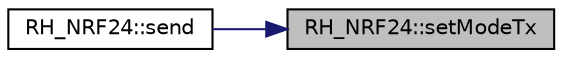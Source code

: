 digraph "RH_NRF24::setModeTx"
{
 // LATEX_PDF_SIZE
  edge [fontname="Helvetica",fontsize="10",labelfontname="Helvetica",labelfontsize="10"];
  node [fontname="Helvetica",fontsize="10",shape=record];
  rankdir="RL";
  Node1 [label="RH_NRF24::setModeTx",height=0.2,width=0.4,color="black", fillcolor="grey75", style="filled", fontcolor="black",tooltip=" "];
  Node1 -> Node2 [dir="back",color="midnightblue",fontsize="10",style="solid",fontname="Helvetica"];
  Node2 [label="RH_NRF24::send",height=0.2,width=0.4,color="black", fillcolor="white", style="filled",URL="$class_r_h___n_r_f24.html#a952958a20ffd1fe8d2f82cfb56942c25",tooltip=" "];
}
